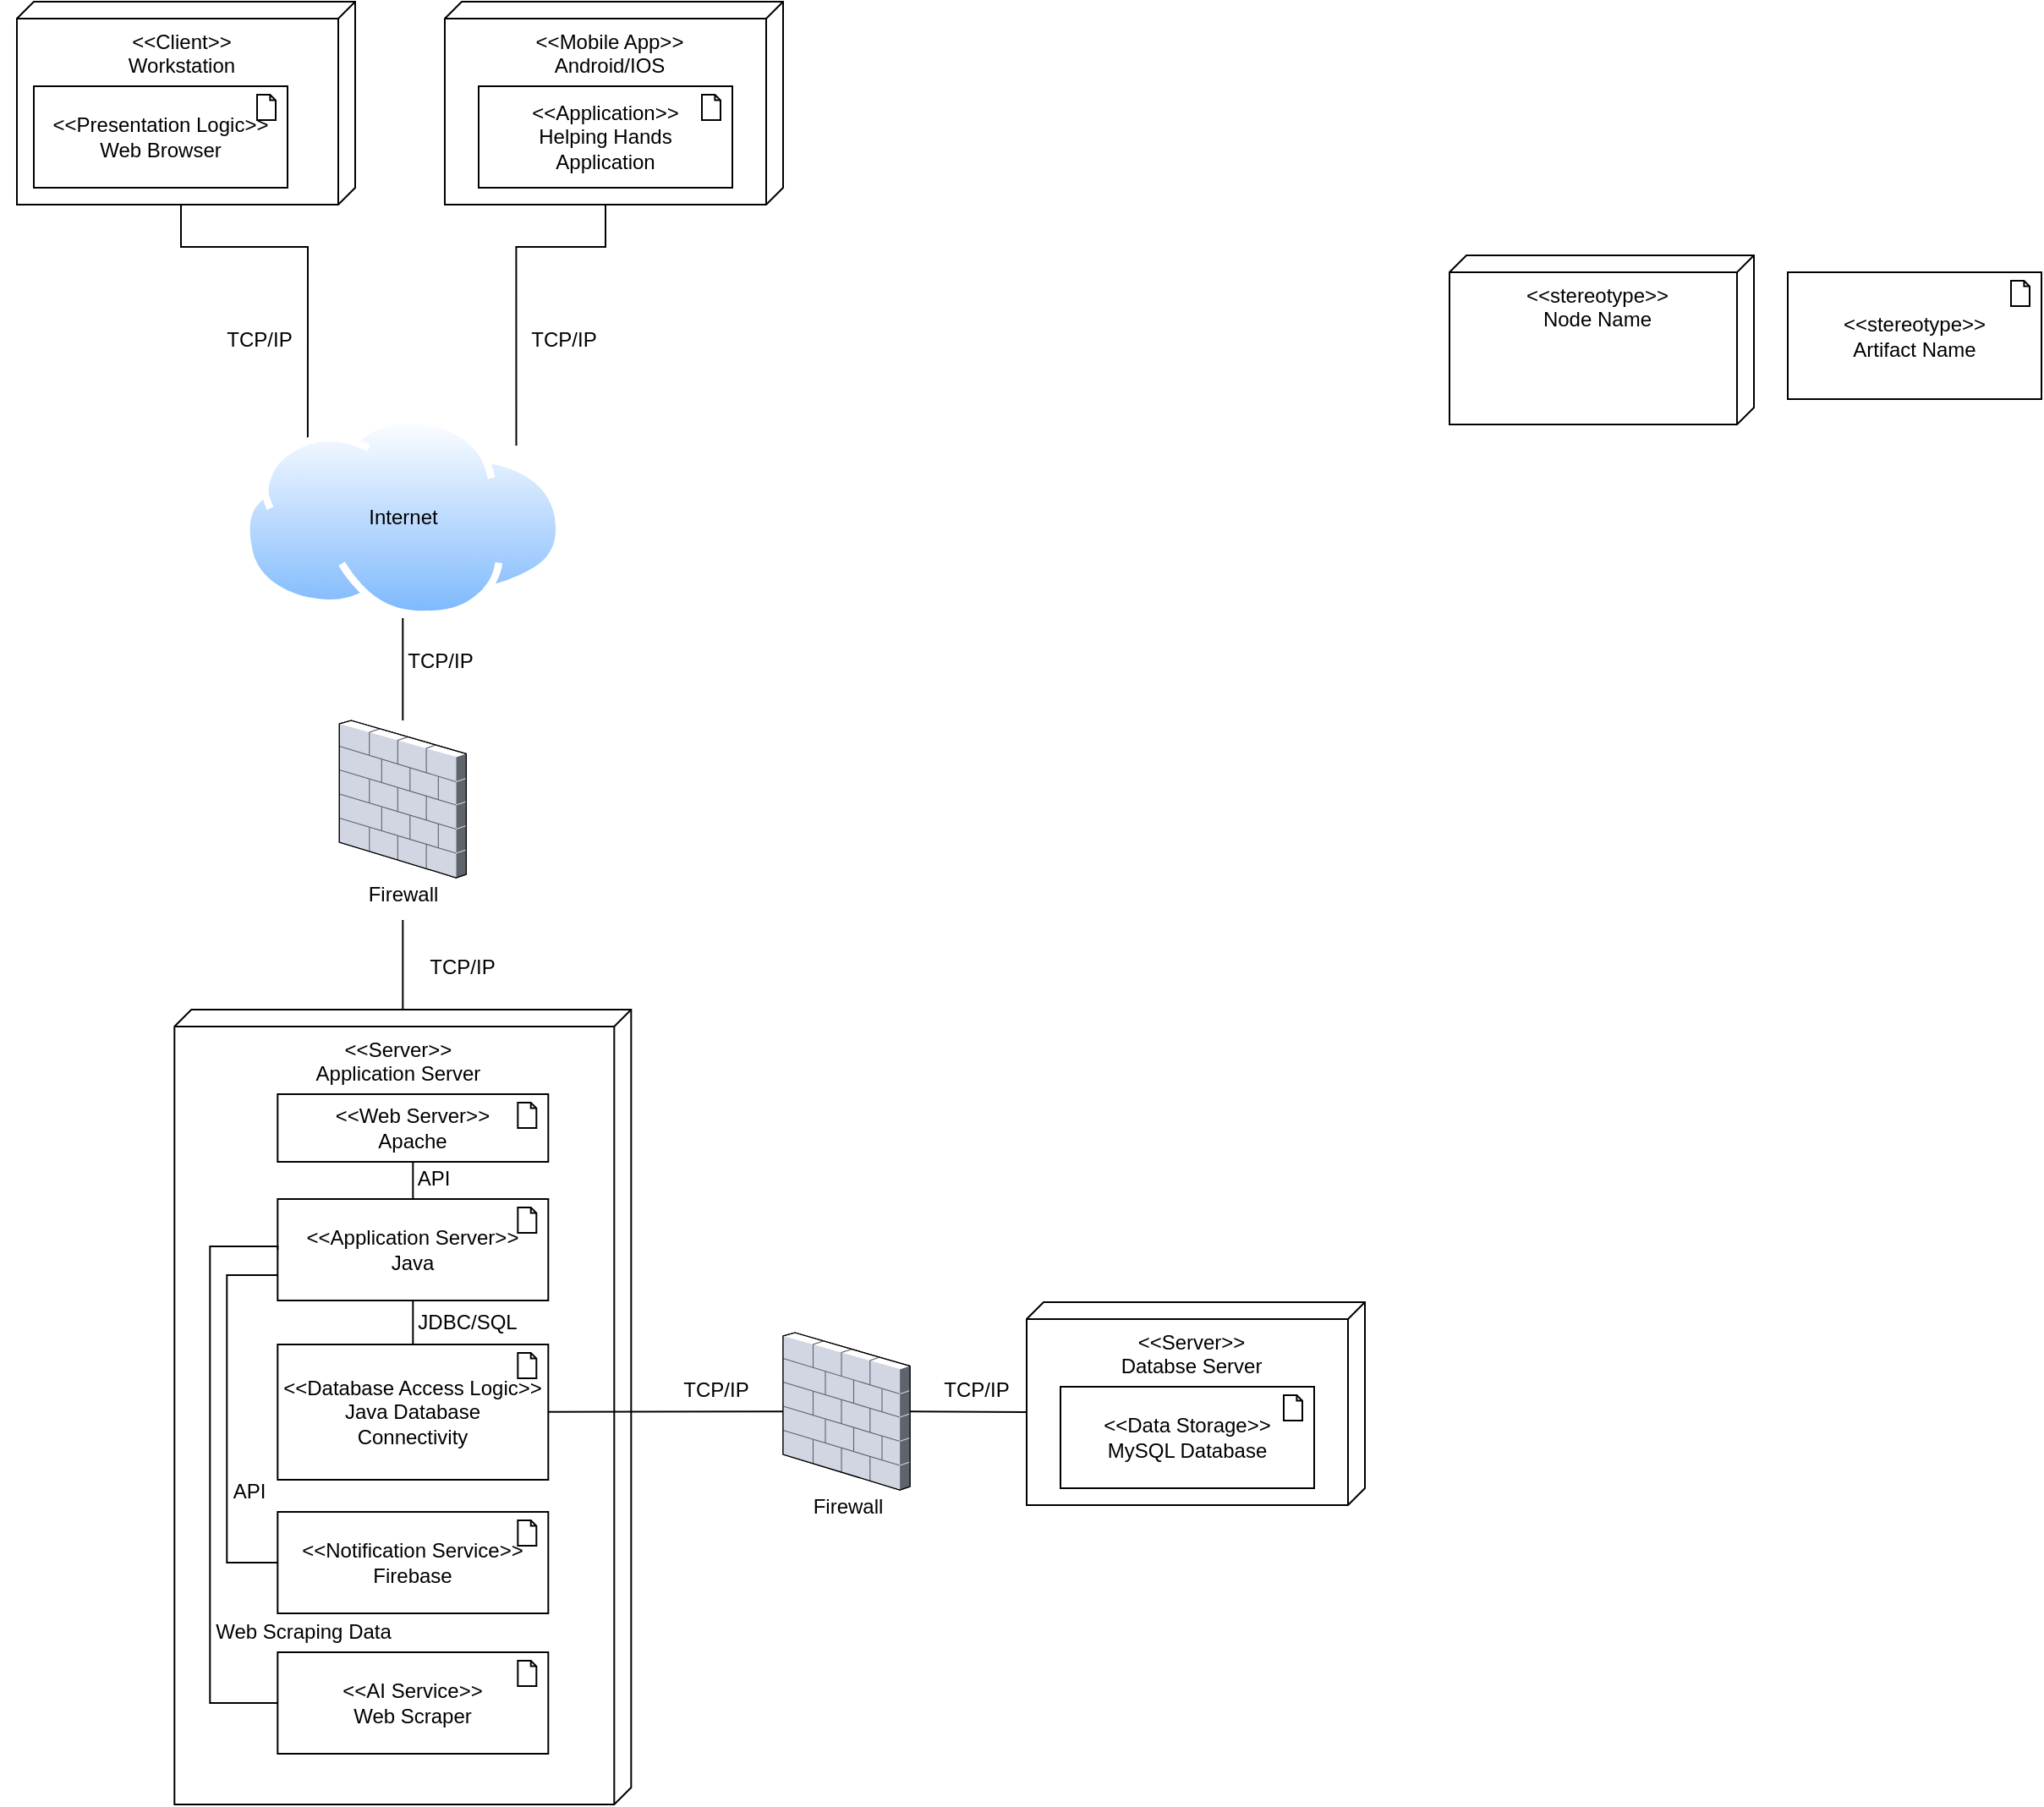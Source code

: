 <mxfile version="26.0.3">
  <diagram name="Page-1" id="d3WzGiYlZAEuq6rOUJl5">
    <mxGraphModel dx="1445" dy="486" grid="1" gridSize="10" guides="1" tooltips="1" connect="1" arrows="1" fold="1" page="1" pageScale="1" pageWidth="827" pageHeight="1169" math="0" shadow="0">
      <root>
        <mxCell id="0" />
        <mxCell id="1" parent="0" />
        <mxCell id="ERZ3kdBUKcWHJryLTD_q-3" value="&amp;lt;&amp;lt;stereotype&amp;gt;&amp;gt;&lt;div&gt;Node Name&lt;/div&gt;" style="verticalAlign=top;align=center;shape=cube;size=10;direction=south;fontStyle=0;html=1;boundedLbl=1;spacingLeft=5;whiteSpace=wrap;" vertex="1" parent="1">
          <mxGeometry x="30" y="234" width="180" height="100" as="geometry" />
        </mxCell>
        <mxCell id="ERZ3kdBUKcWHJryLTD_q-11" value="&amp;lt;&amp;lt;stereotype&amp;gt;&amp;gt;&lt;div&gt;Artifact Name&lt;/div&gt;" style="html=1;outlineConnect=0;whiteSpace=wrap;shape=mxgraph.archimate3.application;appType=artifact;archiType=square;" vertex="1" parent="1">
          <mxGeometry x="230" y="244" width="150" height="75" as="geometry" />
        </mxCell>
        <mxCell id="ERZ3kdBUKcWHJryLTD_q-16" value="" style="group" vertex="1" connectable="0" parent="1">
          <mxGeometry x="-827" y="84" width="200" height="120" as="geometry" />
        </mxCell>
        <mxCell id="ERZ3kdBUKcWHJryLTD_q-13" value="&amp;lt;&amp;lt;Client&amp;gt;&amp;gt;&lt;div&gt;Workstation&lt;/div&gt;" style="verticalAlign=top;align=center;shape=cube;size=10;direction=south;fontStyle=0;html=1;boundedLbl=1;spacingLeft=5;whiteSpace=wrap;" vertex="1" parent="ERZ3kdBUKcWHJryLTD_q-16">
          <mxGeometry x="10" width="200" height="120" as="geometry" />
        </mxCell>
        <mxCell id="ERZ3kdBUKcWHJryLTD_q-15" value="&amp;lt;&amp;lt;Presentation Logic&amp;gt;&amp;gt;&lt;div&gt;Web Browser&lt;/div&gt;" style="html=1;outlineConnect=0;whiteSpace=wrap;shape=mxgraph.archimate3.application;appType=artifact;archiType=square;" vertex="1" parent="ERZ3kdBUKcWHJryLTD_q-16">
          <mxGeometry x="20" y="50" width="150" height="60" as="geometry" />
        </mxCell>
        <mxCell id="ERZ3kdBUKcWHJryLTD_q-21" value="" style="group" vertex="1" connectable="0" parent="1">
          <mxGeometry x="-723.84" y="680" width="270" height="470" as="geometry" />
        </mxCell>
        <mxCell id="ERZ3kdBUKcWHJryLTD_q-17" value="&amp;lt;&amp;lt;Server&amp;gt;&amp;gt;&lt;div&gt;Application Server&lt;/div&gt;" style="verticalAlign=top;align=center;shape=cube;size=10;direction=south;fontStyle=0;html=1;boundedLbl=1;spacingLeft=5;whiteSpace=wrap;" vertex="1" parent="ERZ3kdBUKcWHJryLTD_q-21">
          <mxGeometry width="270" height="470" as="geometry" />
        </mxCell>
        <mxCell id="ERZ3kdBUKcWHJryLTD_q-30" value="`" style="group" vertex="1" connectable="0" parent="ERZ3kdBUKcWHJryLTD_q-21">
          <mxGeometry x="61" y="70" width="160" height="340" as="geometry" />
        </mxCell>
        <mxCell id="ERZ3kdBUKcWHJryLTD_q-19" value="&amp;lt;&amp;lt;Application Server&amp;gt;&amp;gt;&lt;div&gt;Java&lt;/div&gt;" style="html=1;outlineConnect=0;whiteSpace=wrap;shape=mxgraph.archimate3.application;appType=artifact;archiType=square;" vertex="1" parent="ERZ3kdBUKcWHJryLTD_q-30">
          <mxGeometry y="42" width="160" height="60" as="geometry" />
        </mxCell>
        <mxCell id="ERZ3kdBUKcWHJryLTD_q-20" value="&amp;lt;&amp;lt;Database Access Logic&amp;gt;&amp;gt;&lt;div&gt;Java Database&lt;/div&gt;&lt;div&gt;Connectivity&lt;/div&gt;" style="html=1;outlineConnect=0;whiteSpace=wrap;shape=mxgraph.archimate3.application;appType=artifact;archiType=square;" vertex="1" parent="ERZ3kdBUKcWHJryLTD_q-30">
          <mxGeometry y="128" width="160" height="80" as="geometry" />
        </mxCell>
        <mxCell id="ERZ3kdBUKcWHJryLTD_q-28" value="&amp;lt;&amp;lt;Notification Service&amp;gt;&amp;gt;&lt;div&gt;Firebase&lt;/div&gt;" style="html=1;outlineConnect=0;whiteSpace=wrap;shape=mxgraph.archimate3.application;appType=artifact;archiType=square;" vertex="1" parent="ERZ3kdBUKcWHJryLTD_q-30">
          <mxGeometry y="227" width="160" height="60" as="geometry" />
        </mxCell>
        <mxCell id="ERZ3kdBUKcWHJryLTD_q-33" style="rounded=0;orthogonalLoop=1;jettySize=auto;html=1;exitX=0.5;exitY=1;exitDx=0;exitDy=0;exitPerimeter=0;entryX=0.5;entryY=0;entryDx=0;entryDy=0;entryPerimeter=0;endArrow=none;endFill=0;" edge="1" parent="ERZ3kdBUKcWHJryLTD_q-30" source="ERZ3kdBUKcWHJryLTD_q-19" target="ERZ3kdBUKcWHJryLTD_q-20">
          <mxGeometry relative="1" as="geometry" />
        </mxCell>
        <mxCell id="ERZ3kdBUKcWHJryLTD_q-34" style="edgeStyle=orthogonalEdgeStyle;rounded=0;orthogonalLoop=1;jettySize=auto;html=1;exitX=0;exitY=0.75;exitDx=0;exitDy=0;exitPerimeter=0;entryX=0;entryY=0.5;entryDx=0;entryDy=0;entryPerimeter=0;endArrow=none;endFill=0;" edge="1" parent="ERZ3kdBUKcWHJryLTD_q-30" source="ERZ3kdBUKcWHJryLTD_q-19" target="ERZ3kdBUKcWHJryLTD_q-28">
          <mxGeometry relative="1" as="geometry">
            <Array as="points">
              <mxPoint x="-30" y="87" />
              <mxPoint x="-30" y="257" />
            </Array>
          </mxGeometry>
        </mxCell>
        <mxCell id="ERZ3kdBUKcWHJryLTD_q-53" value="API" style="text;html=1;align=center;verticalAlign=middle;resizable=0;points=[];autosize=1;strokeColor=none;fillColor=none;" vertex="1" parent="ERZ3kdBUKcWHJryLTD_q-30">
          <mxGeometry x="72" y="15" width="40" height="30" as="geometry" />
        </mxCell>
        <mxCell id="ERZ3kdBUKcWHJryLTD_q-18" value="&amp;lt;&amp;lt;Web Server&amp;gt;&amp;gt;&lt;div&gt;Apache&lt;/div&gt;" style="html=1;outlineConnect=0;whiteSpace=wrap;shape=mxgraph.archimate3.application;appType=artifact;archiType=square;" vertex="1" parent="ERZ3kdBUKcWHJryLTD_q-21">
          <mxGeometry x="61" y="50" width="160" height="40" as="geometry" />
        </mxCell>
        <mxCell id="ERZ3kdBUKcWHJryLTD_q-32" style="rounded=0;orthogonalLoop=1;jettySize=auto;html=1;exitX=0.5;exitY=1;exitDx=0;exitDy=0;exitPerimeter=0;entryX=0.5;entryY=0;entryDx=0;entryDy=0;entryPerimeter=0;endArrow=none;endFill=0;" edge="1" parent="ERZ3kdBUKcWHJryLTD_q-21" source="ERZ3kdBUKcWHJryLTD_q-18" target="ERZ3kdBUKcWHJryLTD_q-19">
          <mxGeometry relative="1" as="geometry" />
        </mxCell>
        <mxCell id="ERZ3kdBUKcWHJryLTD_q-29" value="&amp;lt;&amp;lt;AI Service&amp;gt;&amp;gt;&lt;div&gt;Web Scraper&lt;/div&gt;" style="html=1;outlineConnect=0;whiteSpace=wrap;shape=mxgraph.archimate3.application;appType=artifact;archiType=square;" vertex="1" parent="ERZ3kdBUKcWHJryLTD_q-21">
          <mxGeometry x="61" y="380" width="160" height="60" as="geometry" />
        </mxCell>
        <mxCell id="ERZ3kdBUKcWHJryLTD_q-37" style="edgeStyle=orthogonalEdgeStyle;rounded=0;orthogonalLoop=1;jettySize=auto;html=1;entryX=0;entryY=0.5;entryDx=0;entryDy=0;entryPerimeter=0;endArrow=none;endFill=0;exitX=0;exitY=0.5;exitDx=0;exitDy=0;exitPerimeter=0;" edge="1" parent="ERZ3kdBUKcWHJryLTD_q-21" source="ERZ3kdBUKcWHJryLTD_q-29" target="ERZ3kdBUKcWHJryLTD_q-19">
          <mxGeometry relative="1" as="geometry">
            <Array as="points">
              <mxPoint x="21" y="410" />
              <mxPoint x="21" y="140" />
              <mxPoint x="61" y="140" />
            </Array>
          </mxGeometry>
        </mxCell>
        <mxCell id="ERZ3kdBUKcWHJryLTD_q-55" value="Web Scraping Data" style="text;html=1;align=center;verticalAlign=middle;resizable=0;points=[];autosize=1;strokeColor=none;fillColor=none;" vertex="1" parent="ERZ3kdBUKcWHJryLTD_q-21">
          <mxGeometry x="11" y="353" width="130" height="30" as="geometry" />
        </mxCell>
        <mxCell id="ERZ3kdBUKcWHJryLTD_q-56" value="API" style="text;html=1;align=center;verticalAlign=middle;resizable=0;points=[];autosize=1;strokeColor=none;fillColor=none;" vertex="1" parent="ERZ3kdBUKcWHJryLTD_q-21">
          <mxGeometry x="24" y="270" width="40" height="30" as="geometry" />
        </mxCell>
        <mxCell id="ERZ3kdBUKcWHJryLTD_q-57" value="JDBC/SQL" style="text;html=1;align=center;verticalAlign=middle;resizable=0;points=[];autosize=1;strokeColor=none;fillColor=none;" vertex="1" parent="ERZ3kdBUKcWHJryLTD_q-21">
          <mxGeometry x="133" y="170" width="80" height="30" as="geometry" />
        </mxCell>
        <mxCell id="ERZ3kdBUKcWHJryLTD_q-22" value="" style="group" vertex="1" connectable="0" parent="1">
          <mxGeometry x="-220" y="853" width="200" height="120" as="geometry" />
        </mxCell>
        <mxCell id="ERZ3kdBUKcWHJryLTD_q-23" value="&amp;lt;&amp;lt;Server&amp;gt;&amp;gt;&lt;div&gt;Databse Server&lt;/div&gt;" style="verticalAlign=top;align=center;shape=cube;size=10;direction=south;fontStyle=0;html=1;boundedLbl=1;spacingLeft=5;whiteSpace=wrap;" vertex="1" parent="ERZ3kdBUKcWHJryLTD_q-22">
          <mxGeometry width="200" height="120" as="geometry" />
        </mxCell>
        <mxCell id="ERZ3kdBUKcWHJryLTD_q-24" value="&amp;lt;&amp;lt;Data Storage&amp;gt;&amp;gt;&lt;div&gt;MySQL Database&lt;/div&gt;" style="html=1;outlineConnect=0;whiteSpace=wrap;shape=mxgraph.archimate3.application;appType=artifact;archiType=square;" vertex="1" parent="ERZ3kdBUKcWHJryLTD_q-22">
          <mxGeometry x="20" y="50" width="150" height="60" as="geometry" />
        </mxCell>
        <mxCell id="ERZ3kdBUKcWHJryLTD_q-25" value="" style="group" vertex="1" connectable="0" parent="1">
          <mxGeometry x="-564" y="84" width="200" height="120" as="geometry" />
        </mxCell>
        <mxCell id="ERZ3kdBUKcWHJryLTD_q-26" value="&amp;lt;&amp;lt;Mobile App&amp;gt;&amp;gt;&lt;div&gt;Android/IOS&lt;/div&gt;" style="verticalAlign=top;align=center;shape=cube;size=10;direction=south;fontStyle=0;html=1;boundedLbl=1;spacingLeft=5;whiteSpace=wrap;" vertex="1" parent="ERZ3kdBUKcWHJryLTD_q-25">
          <mxGeometry width="200" height="120" as="geometry" />
        </mxCell>
        <mxCell id="ERZ3kdBUKcWHJryLTD_q-27" value="&amp;lt;&amp;lt;Application&amp;gt;&amp;gt;&lt;div&gt;Helping Hands&lt;/div&gt;&lt;div&gt;Application&lt;/div&gt;" style="html=1;outlineConnect=0;whiteSpace=wrap;shape=mxgraph.archimate3.application;appType=artifact;archiType=square;" vertex="1" parent="ERZ3kdBUKcWHJryLTD_q-25">
          <mxGeometry x="20" y="50" width="150" height="60" as="geometry" />
        </mxCell>
        <mxCell id="ERZ3kdBUKcWHJryLTD_q-31" style="rounded=0;orthogonalLoop=1;jettySize=auto;html=1;endArrow=none;endFill=0;" edge="1" parent="1" source="ERZ3kdBUKcWHJryLTD_q-20" target="ERZ3kdBUKcWHJryLTD_q-59">
          <mxGeometry relative="1" as="geometry" />
        </mxCell>
        <mxCell id="ERZ3kdBUKcWHJryLTD_q-44" value="" style="group" vertex="1" connectable="0" parent="1">
          <mxGeometry x="-626.34" y="509" width="75" height="118" as="geometry" />
        </mxCell>
        <mxCell id="ERZ3kdBUKcWHJryLTD_q-42" value="" style="verticalLabelPosition=bottom;sketch=0;aspect=fixed;html=1;verticalAlign=top;strokeColor=none;align=center;outlineConnect=0;shape=mxgraph.citrix.firewall;" vertex="1" parent="ERZ3kdBUKcWHJryLTD_q-44">
          <mxGeometry width="75" height="93" as="geometry" />
        </mxCell>
        <mxCell id="ERZ3kdBUKcWHJryLTD_q-43" value="Firewall" style="text;html=1;align=center;verticalAlign=middle;resizable=0;points=[];autosize=1;strokeColor=none;fillColor=none;" vertex="1" parent="ERZ3kdBUKcWHJryLTD_q-44">
          <mxGeometry x="7.5" y="88" width="60" height="30" as="geometry" />
        </mxCell>
        <mxCell id="ERZ3kdBUKcWHJryLTD_q-46" style="rounded=0;orthogonalLoop=1;jettySize=auto;html=1;endArrow=none;endFill=0;entryX=0.5;entryY=1;entryDx=0;entryDy=0;" edge="1" parent="1" source="ERZ3kdBUKcWHJryLTD_q-42" target="ERZ3kdBUKcWHJryLTD_q-64">
          <mxGeometry relative="1" as="geometry">
            <mxPoint x="136" y="129" as="targetPoint" />
          </mxGeometry>
        </mxCell>
        <mxCell id="ERZ3kdBUKcWHJryLTD_q-47" style="edgeStyle=orthogonalEdgeStyle;rounded=0;orthogonalLoop=1;jettySize=auto;html=1;endArrow=none;endFill=0;entryX=0.209;entryY=0.167;entryDx=0;entryDy=0;entryPerimeter=0;exitX=0;exitY=0;exitDx=120;exitDy=105;exitPerimeter=0;" edge="1" parent="1">
          <mxGeometry relative="1" as="geometry">
            <mxPoint x="-720" y="204" as="sourcePoint" />
            <mxPoint x="-645.045" y="348.957" as="targetPoint" />
            <Array as="points">
              <mxPoint x="-720" y="229" />
              <mxPoint x="-645" y="229" />
            </Array>
          </mxGeometry>
        </mxCell>
        <mxCell id="ERZ3kdBUKcWHJryLTD_q-50" value="TCP/IP" style="text;html=1;align=center;verticalAlign=middle;resizable=0;points=[];autosize=1;strokeColor=none;fillColor=none;" vertex="1" parent="1">
          <mxGeometry x="-704" y="269" width="60" height="30" as="geometry" />
        </mxCell>
        <mxCell id="ERZ3kdBUKcWHJryLTD_q-51" value="TCP/IP" style="text;html=1;align=center;verticalAlign=middle;resizable=0;points=[];autosize=1;strokeColor=none;fillColor=none;" vertex="1" parent="1">
          <mxGeometry x="-524" y="269" width="60" height="30" as="geometry" />
        </mxCell>
        <mxCell id="ERZ3kdBUKcWHJryLTD_q-52" value="TCP/IP" style="text;html=1;align=center;verticalAlign=middle;resizable=0;points=[];autosize=1;strokeColor=none;fillColor=none;" vertex="1" parent="1">
          <mxGeometry x="-597" y="459" width="60" height="30" as="geometry" />
        </mxCell>
        <mxCell id="ERZ3kdBUKcWHJryLTD_q-54" value="TCP/IP" style="text;html=1;align=center;verticalAlign=middle;resizable=0;points=[];autosize=1;strokeColor=none;fillColor=none;" vertex="1" parent="1">
          <mxGeometry x="-434" y="890" width="60" height="30" as="geometry" />
        </mxCell>
        <mxCell id="ERZ3kdBUKcWHJryLTD_q-58" value="" style="group" vertex="1" connectable="0" parent="1">
          <mxGeometry x="-364" y="871" width="75" height="118" as="geometry" />
        </mxCell>
        <mxCell id="ERZ3kdBUKcWHJryLTD_q-59" value="" style="verticalLabelPosition=bottom;sketch=0;aspect=fixed;html=1;verticalAlign=top;strokeColor=none;align=center;outlineConnect=0;shape=mxgraph.citrix.firewall;" vertex="1" parent="ERZ3kdBUKcWHJryLTD_q-58">
          <mxGeometry width="75" height="93" as="geometry" />
        </mxCell>
        <mxCell id="ERZ3kdBUKcWHJryLTD_q-60" value="Firewall" style="text;html=1;align=center;verticalAlign=middle;resizable=0;points=[];autosize=1;strokeColor=none;fillColor=none;" vertex="1" parent="ERZ3kdBUKcWHJryLTD_q-58">
          <mxGeometry x="7.5" y="88" width="60" height="30" as="geometry" />
        </mxCell>
        <mxCell id="ERZ3kdBUKcWHJryLTD_q-62" style="rounded=0;orthogonalLoop=1;jettySize=auto;html=1;entryX=0;entryY=0;entryDx=65;entryDy=200;entryPerimeter=0;endArrow=none;endFill=0;" edge="1" parent="1" source="ERZ3kdBUKcWHJryLTD_q-59" target="ERZ3kdBUKcWHJryLTD_q-23">
          <mxGeometry relative="1" as="geometry" />
        </mxCell>
        <mxCell id="ERZ3kdBUKcWHJryLTD_q-63" value="TCP/IP" style="text;html=1;align=center;verticalAlign=middle;resizable=0;points=[];autosize=1;strokeColor=none;fillColor=none;" vertex="1" parent="1">
          <mxGeometry x="-280" y="890" width="60" height="30" as="geometry" />
        </mxCell>
        <mxCell id="ERZ3kdBUKcWHJryLTD_q-64" value="" style="image;aspect=fixed;perimeter=ellipsePerimeter;html=1;align=center;shadow=0;dashed=0;spacingTop=3;image=img/lib/active_directory/internet_cloud.svg;" vertex="1" parent="1">
          <mxGeometry x="-683.69" y="329" width="189.69" height="119.5" as="geometry" />
        </mxCell>
        <mxCell id="ERZ3kdBUKcWHJryLTD_q-65" style="edgeStyle=orthogonalEdgeStyle;rounded=0;orthogonalLoop=1;jettySize=auto;html=1;entryX=1;entryY=0;entryDx=0;entryDy=0;endArrow=none;endFill=0;exitX=0;exitY=0;exitDx=120;exitDy=105;exitPerimeter=0;" edge="1" parent="1" source="ERZ3kdBUKcWHJryLTD_q-26" target="ERZ3kdBUKcWHJryLTD_q-64">
          <mxGeometry relative="1" as="geometry">
            <Array as="points">
              <mxPoint x="-469" y="229" />
              <mxPoint x="-522" y="229" />
            </Array>
          </mxGeometry>
        </mxCell>
        <mxCell id="ERZ3kdBUKcWHJryLTD_q-68" value="Internet" style="text;html=1;align=center;verticalAlign=middle;resizable=0;points=[];autosize=1;strokeColor=none;fillColor=none;" vertex="1" parent="1">
          <mxGeometry x="-618.84" y="373.75" width="60" height="30" as="geometry" />
        </mxCell>
        <mxCell id="ERZ3kdBUKcWHJryLTD_q-70" style="edgeStyle=orthogonalEdgeStyle;rounded=0;orthogonalLoop=1;jettySize=auto;html=1;endArrow=none;endFill=0;" edge="1" parent="1" source="ERZ3kdBUKcWHJryLTD_q-17" target="ERZ3kdBUKcWHJryLTD_q-43">
          <mxGeometry relative="1" as="geometry" />
        </mxCell>
        <mxCell id="ERZ3kdBUKcWHJryLTD_q-71" value="TCP/IP" style="text;html=1;align=center;verticalAlign=middle;resizable=0;points=[];autosize=1;strokeColor=none;fillColor=none;" vertex="1" parent="1">
          <mxGeometry x="-584" y="640" width="60" height="30" as="geometry" />
        </mxCell>
      </root>
    </mxGraphModel>
  </diagram>
</mxfile>
